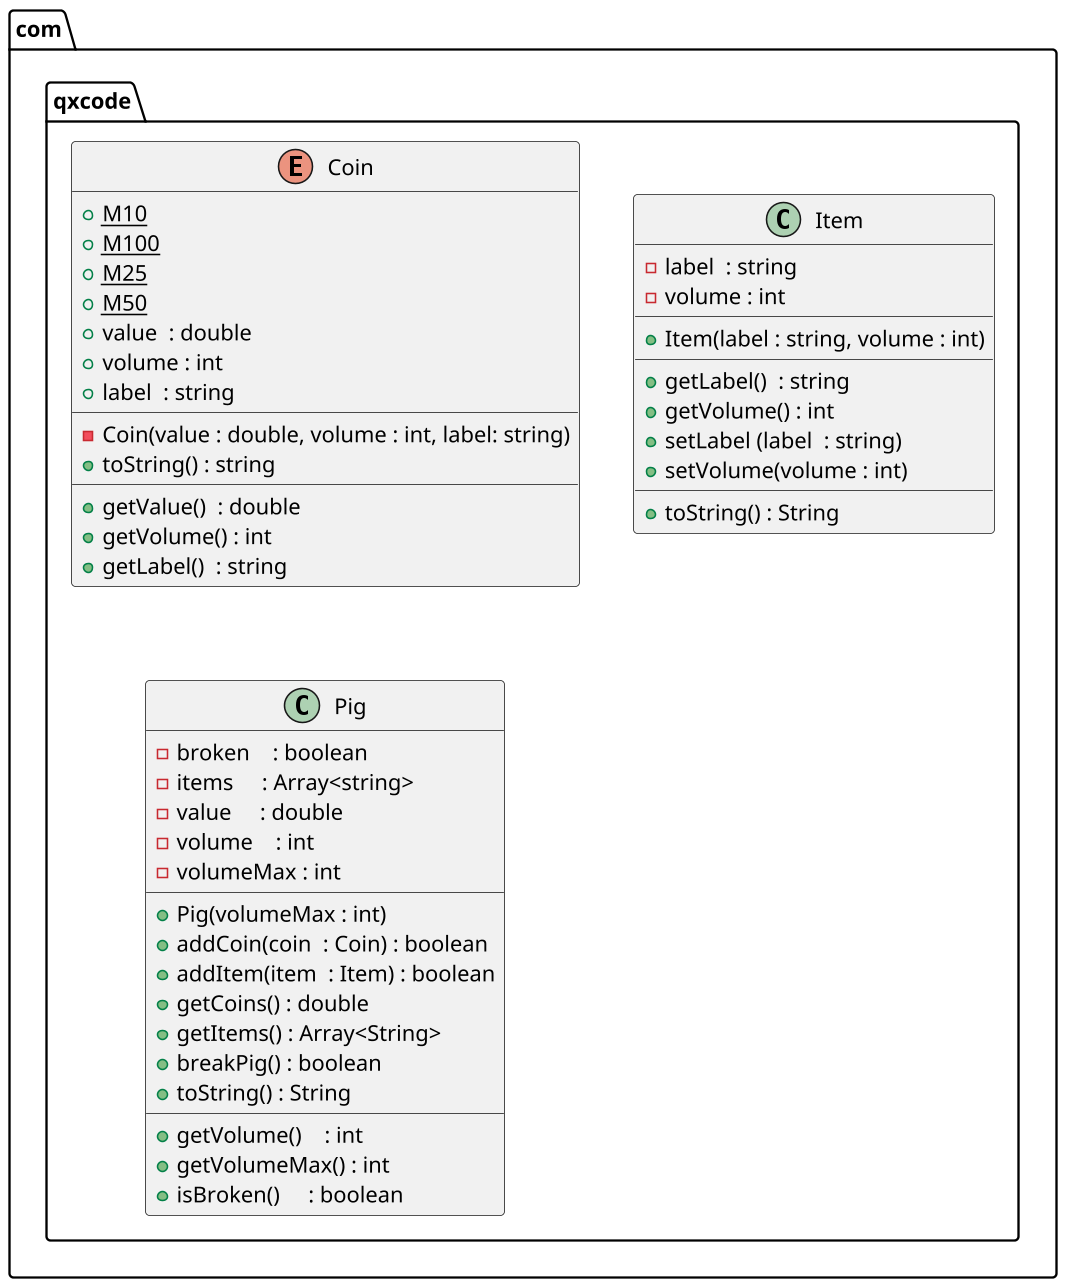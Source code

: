 @startuml

skinparam defaultFontName Hasklig
skinparam dpi 150

package com.qxcode {
  enum Coin {
    + M10  {static}
    + M100 {static}
    + M25  {static}
    + M50  {static}
    + value  : double
    + volume : int
    + label  : string
    __
    - Coin(value : double, volume : int, label: string)
    + toString() : string
    __
    + getValue()  : double
    + getVolume() : int
    + getLabel()  : string
  }

  class Item {
    - label  : string
    - volume : int
    __
    + Item(label : string, volume : int)
    __
    + getLabel()  : string
    + getVolume() : int
    + setLabel (label  : string)
    + setVolume(volume : int)
    __
    + toString() : String
  }

  class Pig {
    - broken    : boolean
    - items     : Array<string>
    - value     : double
    - volume    : int
    - volumeMax : int
    __
    + Pig(volumeMax : int)
    + addCoin(coin  : Coin) : boolean
    + addItem(item  : Item) : boolean
    + getCoins() : double
    + getItems() : Array<String>
    + breakPig() : boolean
    + toString() : String
    __
    + getVolume()    : int
    + getVolumeMax() : int
    + isBroken()     : boolean
  }
}

@enduml